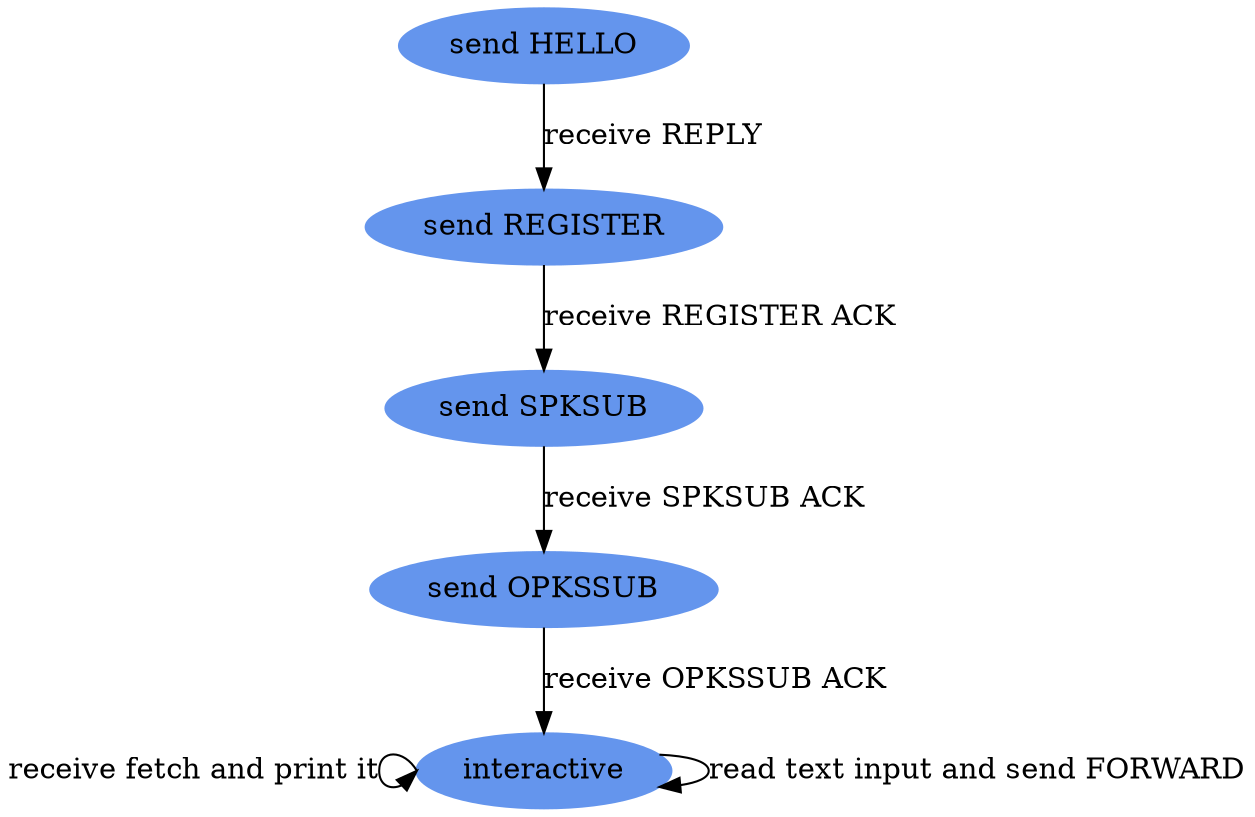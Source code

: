 digraph statemachine {
	graph [ordering="out"];
	node [style="filled", color="cornflowerblue"];
	ratio = fill;

	hello [label="send HELLO"];
	register [label="send REGISTER"];
	spksub [label="send SPKSUB"];
	opkssub [label="send OPKSSUB"];
	hello -> register [label="receive REPLY"];
	register -> spksub [label="receive REGISTER ACK"];
	spksub -> opkssub [label="receive SPKSUB ACK"];
	opkssub -> interactive [label="receive OPKSSUB ACK"];

	interactive -> interactive [label="read text input and send FORWARD"];
	interactive:w -> interactive:w [label="receive fetch and print it"];
}
